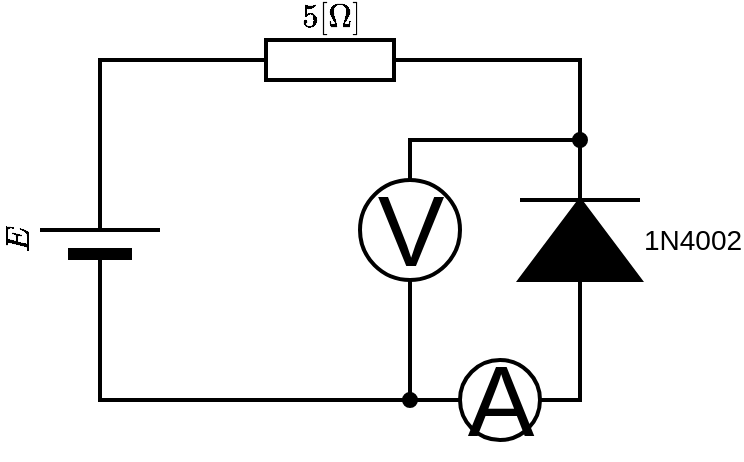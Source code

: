 <mxfile>
    <diagram id="blKL1a39S89av-7oey_n" name="ページ1">
        <mxGraphModel dx="454" dy="370" grid="1" gridSize="10" guides="1" tooltips="1" connect="1" arrows="1" fold="1" page="1" pageScale="1" pageWidth="827" pageHeight="1169" math="1" shadow="0">
            <root>
                <mxCell id="0"/>
                <mxCell id="1" parent="0"/>
                <mxCell id="11" style="edgeStyle=none;rounded=0;html=1;entryX=1;entryY=0.5;entryDx=0;entryDy=0;endArrow=none;endFill=0;exitX=1;exitY=0.5;exitDx=0;exitDy=0;exitPerimeter=0;strokeWidth=2;" parent="1" source="2" target="8" edge="1">
                    <mxGeometry relative="1" as="geometry">
                        <Array as="points">
                            <mxPoint x="480" y="440"/>
                        </Array>
                    </mxGeometry>
                </mxCell>
                <mxCell id="2" value="1N4002" style="pointerEvents=1;fillColor=strokeColor;verticalLabelPosition=middle;shadow=0;dashed=0;align=left;html=1;verticalAlign=middle;shape=mxgraph.electrical.diodes.diode;direction=north;strokeWidth=2;labelPosition=right;fontSize=14;" parent="1" vertex="1">
                    <mxGeometry x="450" y="310" width="60" height="100" as="geometry"/>
                </mxCell>
                <mxCell id="5" style="edgeStyle=none;html=1;entryX=0;entryY=0.5;entryDx=0;entryDy=0;entryPerimeter=0;exitX=1;exitY=0.5;exitDx=0;exitDy=0;exitPerimeter=0;endArrow=none;endFill=0;rounded=0;strokeWidth=2;" parent="1" source="3" target="4" edge="1">
                    <mxGeometry relative="1" as="geometry">
                        <Array as="points">
                            <mxPoint x="240" y="270"/>
                        </Array>
                    </mxGeometry>
                </mxCell>
                <mxCell id="10" style="edgeStyle=none;rounded=0;html=1;entryX=0;entryY=0.5;entryDx=0;entryDy=0;endArrow=none;endFill=0;exitX=0;exitY=0.5;exitDx=0;exitDy=0;exitPerimeter=0;strokeWidth=2;entryPerimeter=0;" parent="1" source="3" target="8" edge="1">
                    <mxGeometry relative="1" as="geometry">
                        <Array as="points">
                            <mxPoint x="240" y="440"/>
                        </Array>
                    </mxGeometry>
                </mxCell>
                <mxCell id="3" value="`E`" style="verticalLabelPosition=top;shadow=0;dashed=0;align=center;fillColor=#000000;html=1;verticalAlign=bottom;strokeWidth=2;shape=mxgraph.electrical.miscellaneous.monocell_battery;rotation=-90;labelPosition=center;fontSize=14;" parent="1" vertex="1">
                    <mxGeometry x="190" y="330" width="100" height="60" as="geometry"/>
                </mxCell>
                <mxCell id="6" style="edgeStyle=none;rounded=0;html=1;entryX=0;entryY=0.5;entryDx=0;entryDy=0;entryPerimeter=0;endArrow=none;endFill=0;exitX=1;exitY=0.5;exitDx=0;exitDy=0;exitPerimeter=0;strokeWidth=2;" parent="1" source="4" target="2" edge="1">
                    <mxGeometry relative="1" as="geometry">
                        <Array as="points">
                            <mxPoint x="480" y="270"/>
                        </Array>
                    </mxGeometry>
                </mxCell>
                <mxCell id="4" value="`5[\Omega]`" style="pointerEvents=1;verticalLabelPosition=top;shadow=0;dashed=0;align=center;html=1;verticalAlign=bottom;shape=mxgraph.electrical.resistors.resistor_1;strokeWidth=2;labelPosition=center;fontSize=14;" parent="1" vertex="1">
                    <mxGeometry x="305" y="260" width="100" height="20" as="geometry"/>
                </mxCell>
                <mxCell id="8" value="A" style="verticalLabelPosition=middle;shadow=0;dashed=0;align=center;html=1;verticalAlign=middle;strokeWidth=2;shape=ellipse;aspect=fixed;fontSize=50;" parent="1" vertex="1">
                    <mxGeometry x="420" y="420" width="40" height="40" as="geometry"/>
                </mxCell>
                <mxCell id="14" style="edgeStyle=none;rounded=0;html=1;endArrow=oval;endFill=1;exitX=0.5;exitY=0;exitDx=0;exitDy=0;strokeWidth=2;" parent="1" source="9" edge="1">
                    <mxGeometry relative="1" as="geometry">
                        <mxPoint x="480" y="310" as="targetPoint"/>
                        <Array as="points">
                            <mxPoint x="395" y="310"/>
                        </Array>
                    </mxGeometry>
                </mxCell>
                <mxCell id="21" style="edgeStyle=none;rounded=0;html=1;endArrow=oval;endFill=1;strokeWidth=2;" edge="1" parent="1" source="9">
                    <mxGeometry relative="1" as="geometry">
                        <mxPoint x="395" y="440" as="targetPoint"/>
                    </mxGeometry>
                </mxCell>
                <mxCell id="9" value="V" style="verticalLabelPosition=middle;shadow=0;dashed=0;align=center;html=1;verticalAlign=middle;strokeWidth=2;shape=ellipse;aspect=fixed;fontSize=50;" parent="1" vertex="1">
                    <mxGeometry x="370" y="330" width="50" height="50" as="geometry"/>
                </mxCell>
            </root>
        </mxGraphModel>
    </diagram>
</mxfile>